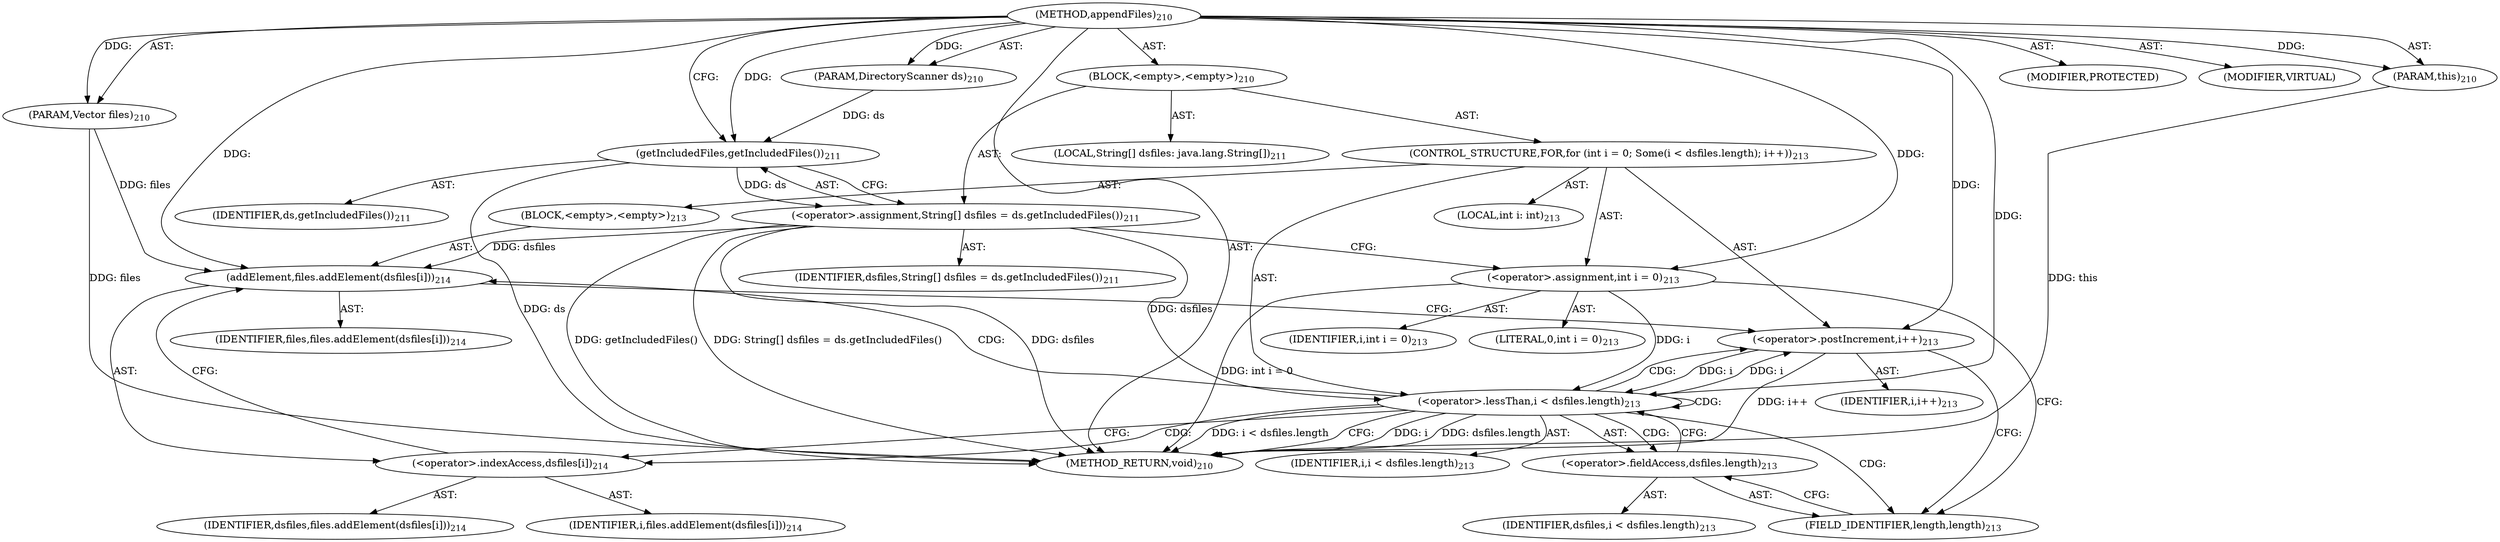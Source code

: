 digraph "appendFiles" {  
"111669149706" [label = <(METHOD,appendFiles)<SUB>210</SUB>> ]
"115964117012" [label = <(PARAM,this)<SUB>210</SUB>> ]
"115964117013" [label = <(PARAM,Vector files)<SUB>210</SUB>> ]
"115964117014" [label = <(PARAM,DirectoryScanner ds)<SUB>210</SUB>> ]
"25769803796" [label = <(BLOCK,&lt;empty&gt;,&lt;empty&gt;)<SUB>210</SUB>> ]
"94489280523" [label = <(LOCAL,String[] dsfiles: java.lang.String[])<SUB>211</SUB>> ]
"30064771159" [label = <(&lt;operator&gt;.assignment,String[] dsfiles = ds.getIncludedFiles())<SUB>211</SUB>> ]
"68719476825" [label = <(IDENTIFIER,dsfiles,String[] dsfiles = ds.getIncludedFiles())<SUB>211</SUB>> ]
"30064771160" [label = <(getIncludedFiles,getIncludedFiles())<SUB>211</SUB>> ]
"68719476826" [label = <(IDENTIFIER,ds,getIncludedFiles())<SUB>211</SUB>> ]
"47244640262" [label = <(CONTROL_STRUCTURE,FOR,for (int i = 0; Some(i &lt; dsfiles.length); i++))<SUB>213</SUB>> ]
"94489280524" [label = <(LOCAL,int i: int)<SUB>213</SUB>> ]
"30064771161" [label = <(&lt;operator&gt;.assignment,int i = 0)<SUB>213</SUB>> ]
"68719476827" [label = <(IDENTIFIER,i,int i = 0)<SUB>213</SUB>> ]
"90194313232" [label = <(LITERAL,0,int i = 0)<SUB>213</SUB>> ]
"30064771162" [label = <(&lt;operator&gt;.lessThan,i &lt; dsfiles.length)<SUB>213</SUB>> ]
"68719476828" [label = <(IDENTIFIER,i,i &lt; dsfiles.length)<SUB>213</SUB>> ]
"30064771163" [label = <(&lt;operator&gt;.fieldAccess,dsfiles.length)<SUB>213</SUB>> ]
"68719476829" [label = <(IDENTIFIER,dsfiles,i &lt; dsfiles.length)<SUB>213</SUB>> ]
"55834574863" [label = <(FIELD_IDENTIFIER,length,length)<SUB>213</SUB>> ]
"30064771164" [label = <(&lt;operator&gt;.postIncrement,i++)<SUB>213</SUB>> ]
"68719476830" [label = <(IDENTIFIER,i,i++)<SUB>213</SUB>> ]
"25769803797" [label = <(BLOCK,&lt;empty&gt;,&lt;empty&gt;)<SUB>213</SUB>> ]
"30064771165" [label = <(addElement,files.addElement(dsfiles[i]))<SUB>214</SUB>> ]
"68719476831" [label = <(IDENTIFIER,files,files.addElement(dsfiles[i]))<SUB>214</SUB>> ]
"30064771166" [label = <(&lt;operator&gt;.indexAccess,dsfiles[i])<SUB>214</SUB>> ]
"68719476832" [label = <(IDENTIFIER,dsfiles,files.addElement(dsfiles[i]))<SUB>214</SUB>> ]
"68719476833" [label = <(IDENTIFIER,i,files.addElement(dsfiles[i]))<SUB>214</SUB>> ]
"133143986204" [label = <(MODIFIER,PROTECTED)> ]
"133143986205" [label = <(MODIFIER,VIRTUAL)> ]
"128849018890" [label = <(METHOD_RETURN,void)<SUB>210</SUB>> ]
  "111669149706" -> "115964117012"  [ label = "AST: "] 
  "111669149706" -> "115964117013"  [ label = "AST: "] 
  "111669149706" -> "115964117014"  [ label = "AST: "] 
  "111669149706" -> "25769803796"  [ label = "AST: "] 
  "111669149706" -> "133143986204"  [ label = "AST: "] 
  "111669149706" -> "133143986205"  [ label = "AST: "] 
  "111669149706" -> "128849018890"  [ label = "AST: "] 
  "25769803796" -> "94489280523"  [ label = "AST: "] 
  "25769803796" -> "30064771159"  [ label = "AST: "] 
  "25769803796" -> "47244640262"  [ label = "AST: "] 
  "30064771159" -> "68719476825"  [ label = "AST: "] 
  "30064771159" -> "30064771160"  [ label = "AST: "] 
  "30064771160" -> "68719476826"  [ label = "AST: "] 
  "47244640262" -> "94489280524"  [ label = "AST: "] 
  "47244640262" -> "30064771161"  [ label = "AST: "] 
  "47244640262" -> "30064771162"  [ label = "AST: "] 
  "47244640262" -> "30064771164"  [ label = "AST: "] 
  "47244640262" -> "25769803797"  [ label = "AST: "] 
  "30064771161" -> "68719476827"  [ label = "AST: "] 
  "30064771161" -> "90194313232"  [ label = "AST: "] 
  "30064771162" -> "68719476828"  [ label = "AST: "] 
  "30064771162" -> "30064771163"  [ label = "AST: "] 
  "30064771163" -> "68719476829"  [ label = "AST: "] 
  "30064771163" -> "55834574863"  [ label = "AST: "] 
  "30064771164" -> "68719476830"  [ label = "AST: "] 
  "25769803797" -> "30064771165"  [ label = "AST: "] 
  "30064771165" -> "68719476831"  [ label = "AST: "] 
  "30064771165" -> "30064771166"  [ label = "AST: "] 
  "30064771166" -> "68719476832"  [ label = "AST: "] 
  "30064771166" -> "68719476833"  [ label = "AST: "] 
  "30064771159" -> "30064771161"  [ label = "CFG: "] 
  "30064771160" -> "30064771159"  [ label = "CFG: "] 
  "30064771161" -> "55834574863"  [ label = "CFG: "] 
  "30064771162" -> "128849018890"  [ label = "CFG: "] 
  "30064771162" -> "30064771166"  [ label = "CFG: "] 
  "30064771164" -> "55834574863"  [ label = "CFG: "] 
  "30064771163" -> "30064771162"  [ label = "CFG: "] 
  "30064771165" -> "30064771164"  [ label = "CFG: "] 
  "55834574863" -> "30064771163"  [ label = "CFG: "] 
  "30064771166" -> "30064771165"  [ label = "CFG: "] 
  "111669149706" -> "30064771160"  [ label = "CFG: "] 
  "115964117012" -> "128849018890"  [ label = "DDG: this"] 
  "115964117013" -> "128849018890"  [ label = "DDG: files"] 
  "30064771159" -> "128849018890"  [ label = "DDG: dsfiles"] 
  "30064771160" -> "128849018890"  [ label = "DDG: ds"] 
  "30064771159" -> "128849018890"  [ label = "DDG: getIncludedFiles()"] 
  "30064771159" -> "128849018890"  [ label = "DDG: String[] dsfiles = ds.getIncludedFiles()"] 
  "30064771161" -> "128849018890"  [ label = "DDG: int i = 0"] 
  "30064771162" -> "128849018890"  [ label = "DDG: i"] 
  "30064771162" -> "128849018890"  [ label = "DDG: dsfiles.length"] 
  "30064771162" -> "128849018890"  [ label = "DDG: i &lt; dsfiles.length"] 
  "30064771164" -> "128849018890"  [ label = "DDG: i++"] 
  "111669149706" -> "115964117012"  [ label = "DDG: "] 
  "111669149706" -> "115964117013"  [ label = "DDG: "] 
  "111669149706" -> "115964117014"  [ label = "DDG: "] 
  "30064771160" -> "30064771159"  [ label = "DDG: ds"] 
  "111669149706" -> "30064771161"  [ label = "DDG: "] 
  "115964117014" -> "30064771160"  [ label = "DDG: ds"] 
  "111669149706" -> "30064771160"  [ label = "DDG: "] 
  "30064771161" -> "30064771162"  [ label = "DDG: i"] 
  "30064771164" -> "30064771162"  [ label = "DDG: i"] 
  "111669149706" -> "30064771162"  [ label = "DDG: "] 
  "30064771159" -> "30064771162"  [ label = "DDG: dsfiles"] 
  "30064771162" -> "30064771164"  [ label = "DDG: i"] 
  "111669149706" -> "30064771164"  [ label = "DDG: "] 
  "115964117013" -> "30064771165"  [ label = "DDG: files"] 
  "111669149706" -> "30064771165"  [ label = "DDG: "] 
  "30064771159" -> "30064771165"  [ label = "DDG: dsfiles"] 
  "30064771162" -> "30064771162"  [ label = "CDG: "] 
  "30064771162" -> "30064771163"  [ label = "CDG: "] 
  "30064771162" -> "30064771166"  [ label = "CDG: "] 
  "30064771162" -> "30064771164"  [ label = "CDG: "] 
  "30064771162" -> "30064771165"  [ label = "CDG: "] 
  "30064771162" -> "55834574863"  [ label = "CDG: "] 
}
